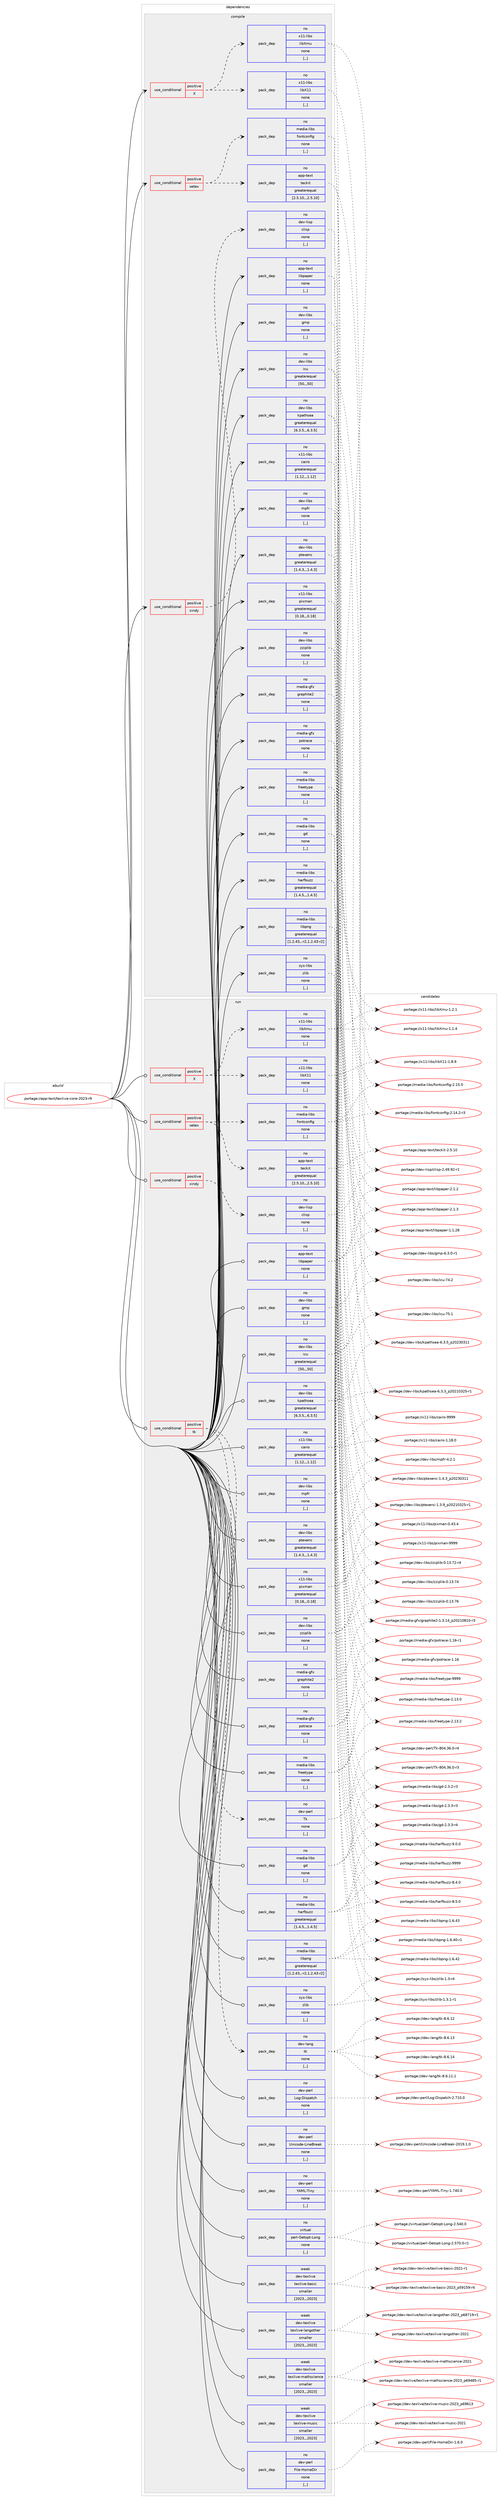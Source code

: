 digraph prolog {

# *************
# Graph options
# *************

newrank=true;
concentrate=true;
compound=true;
graph [rankdir=LR,fontname=Helvetica,fontsize=10,ranksep=1.5];#, ranksep=2.5, nodesep=0.2];
edge  [arrowhead=vee];
node  [fontname=Helvetica,fontsize=10];

# **********
# The ebuild
# **********

subgraph cluster_leftcol {
color=gray;
rank=same;
label=<<i>ebuild</i>>;
id [label="portage://app-text/texlive-core-2023-r9", color=red, width=4, href="../app-text/texlive-core-2023-r9.svg"];
}

# ****************
# The dependencies
# ****************

subgraph cluster_midcol {
color=gray;
label=<<i>dependencies</i>>;
subgraph cluster_compile {
fillcolor="#eeeeee";
style=filled;
label=<<i>compile</i>>;
subgraph cond15706 {
dependency58415 [label=<<TABLE BORDER="0" CELLBORDER="1" CELLSPACING="0" CELLPADDING="4"><TR><TD ROWSPAN="3" CELLPADDING="10">use_conditional</TD></TR><TR><TD>positive</TD></TR><TR><TD>X</TD></TR></TABLE>>, shape=none, color=red];
subgraph pack42223 {
dependency58416 [label=<<TABLE BORDER="0" CELLBORDER="1" CELLSPACING="0" CELLPADDING="4" WIDTH="220"><TR><TD ROWSPAN="6" CELLPADDING="30">pack_dep</TD></TR><TR><TD WIDTH="110">no</TD></TR><TR><TD>x11-libs</TD></TR><TR><TD>libX11</TD></TR><TR><TD>none</TD></TR><TR><TD>[,,]</TD></TR></TABLE>>, shape=none, color=blue];
}
dependency58415:e -> dependency58416:w [weight=20,style="dashed",arrowhead="vee"];
subgraph pack42224 {
dependency58417 [label=<<TABLE BORDER="0" CELLBORDER="1" CELLSPACING="0" CELLPADDING="4" WIDTH="220"><TR><TD ROWSPAN="6" CELLPADDING="30">pack_dep</TD></TR><TR><TD WIDTH="110">no</TD></TR><TR><TD>x11-libs</TD></TR><TR><TD>libXmu</TD></TR><TR><TD>none</TD></TR><TR><TD>[,,]</TD></TR></TABLE>>, shape=none, color=blue];
}
dependency58415:e -> dependency58417:w [weight=20,style="dashed",arrowhead="vee"];
}
id:e -> dependency58415:w [weight=20,style="solid",arrowhead="vee"];
subgraph cond15707 {
dependency58418 [label=<<TABLE BORDER="0" CELLBORDER="1" CELLSPACING="0" CELLPADDING="4"><TR><TD ROWSPAN="3" CELLPADDING="10">use_conditional</TD></TR><TR><TD>positive</TD></TR><TR><TD>xetex</TD></TR></TABLE>>, shape=none, color=red];
subgraph pack42225 {
dependency58419 [label=<<TABLE BORDER="0" CELLBORDER="1" CELLSPACING="0" CELLPADDING="4" WIDTH="220"><TR><TD ROWSPAN="6" CELLPADDING="30">pack_dep</TD></TR><TR><TD WIDTH="110">no</TD></TR><TR><TD>app-text</TD></TR><TR><TD>teckit</TD></TR><TR><TD>greaterequal</TD></TR><TR><TD>[2.5.10,,,2.5.10]</TD></TR></TABLE>>, shape=none, color=blue];
}
dependency58418:e -> dependency58419:w [weight=20,style="dashed",arrowhead="vee"];
subgraph pack42226 {
dependency58420 [label=<<TABLE BORDER="0" CELLBORDER="1" CELLSPACING="0" CELLPADDING="4" WIDTH="220"><TR><TD ROWSPAN="6" CELLPADDING="30">pack_dep</TD></TR><TR><TD WIDTH="110">no</TD></TR><TR><TD>media-libs</TD></TR><TR><TD>fontconfig</TD></TR><TR><TD>none</TD></TR><TR><TD>[,,]</TD></TR></TABLE>>, shape=none, color=blue];
}
dependency58418:e -> dependency58420:w [weight=20,style="dashed",arrowhead="vee"];
}
id:e -> dependency58418:w [weight=20,style="solid",arrowhead="vee"];
subgraph cond15708 {
dependency58421 [label=<<TABLE BORDER="0" CELLBORDER="1" CELLSPACING="0" CELLPADDING="4"><TR><TD ROWSPAN="3" CELLPADDING="10">use_conditional</TD></TR><TR><TD>positive</TD></TR><TR><TD>xindy</TD></TR></TABLE>>, shape=none, color=red];
subgraph pack42227 {
dependency58422 [label=<<TABLE BORDER="0" CELLBORDER="1" CELLSPACING="0" CELLPADDING="4" WIDTH="220"><TR><TD ROWSPAN="6" CELLPADDING="30">pack_dep</TD></TR><TR><TD WIDTH="110">no</TD></TR><TR><TD>dev-lisp</TD></TR><TR><TD>clisp</TD></TR><TR><TD>none</TD></TR><TR><TD>[,,]</TD></TR></TABLE>>, shape=none, color=blue];
}
dependency58421:e -> dependency58422:w [weight=20,style="dashed",arrowhead="vee"];
}
id:e -> dependency58421:w [weight=20,style="solid",arrowhead="vee"];
subgraph pack42228 {
dependency58423 [label=<<TABLE BORDER="0" CELLBORDER="1" CELLSPACING="0" CELLPADDING="4" WIDTH="220"><TR><TD ROWSPAN="6" CELLPADDING="30">pack_dep</TD></TR><TR><TD WIDTH="110">no</TD></TR><TR><TD>app-text</TD></TR><TR><TD>libpaper</TD></TR><TR><TD>none</TD></TR><TR><TD>[,,]</TD></TR></TABLE>>, shape=none, color=blue];
}
id:e -> dependency58423:w [weight=20,style="solid",arrowhead="vee"];
subgraph pack42229 {
dependency58424 [label=<<TABLE BORDER="0" CELLBORDER="1" CELLSPACING="0" CELLPADDING="4" WIDTH="220"><TR><TD ROWSPAN="6" CELLPADDING="30">pack_dep</TD></TR><TR><TD WIDTH="110">no</TD></TR><TR><TD>dev-libs</TD></TR><TR><TD>gmp</TD></TR><TR><TD>none</TD></TR><TR><TD>[,,]</TD></TR></TABLE>>, shape=none, color=blue];
}
id:e -> dependency58424:w [weight=20,style="solid",arrowhead="vee"];
subgraph pack42230 {
dependency58425 [label=<<TABLE BORDER="0" CELLBORDER="1" CELLSPACING="0" CELLPADDING="4" WIDTH="220"><TR><TD ROWSPAN="6" CELLPADDING="30">pack_dep</TD></TR><TR><TD WIDTH="110">no</TD></TR><TR><TD>dev-libs</TD></TR><TR><TD>icu</TD></TR><TR><TD>greaterequal</TD></TR><TR><TD>[50,,,50]</TD></TR></TABLE>>, shape=none, color=blue];
}
id:e -> dependency58425:w [weight=20,style="solid",arrowhead="vee"];
subgraph pack42231 {
dependency58426 [label=<<TABLE BORDER="0" CELLBORDER="1" CELLSPACING="0" CELLPADDING="4" WIDTH="220"><TR><TD ROWSPAN="6" CELLPADDING="30">pack_dep</TD></TR><TR><TD WIDTH="110">no</TD></TR><TR><TD>dev-libs</TD></TR><TR><TD>kpathsea</TD></TR><TR><TD>greaterequal</TD></TR><TR><TD>[6.3.5,,,6.3.5]</TD></TR></TABLE>>, shape=none, color=blue];
}
id:e -> dependency58426:w [weight=20,style="solid",arrowhead="vee"];
subgraph pack42232 {
dependency58427 [label=<<TABLE BORDER="0" CELLBORDER="1" CELLSPACING="0" CELLPADDING="4" WIDTH="220"><TR><TD ROWSPAN="6" CELLPADDING="30">pack_dep</TD></TR><TR><TD WIDTH="110">no</TD></TR><TR><TD>dev-libs</TD></TR><TR><TD>mpfr</TD></TR><TR><TD>none</TD></TR><TR><TD>[,,]</TD></TR></TABLE>>, shape=none, color=blue];
}
id:e -> dependency58427:w [weight=20,style="solid",arrowhead="vee"];
subgraph pack42233 {
dependency58428 [label=<<TABLE BORDER="0" CELLBORDER="1" CELLSPACING="0" CELLPADDING="4" WIDTH="220"><TR><TD ROWSPAN="6" CELLPADDING="30">pack_dep</TD></TR><TR><TD WIDTH="110">no</TD></TR><TR><TD>dev-libs</TD></TR><TR><TD>ptexenc</TD></TR><TR><TD>greaterequal</TD></TR><TR><TD>[1.4.3,,,1.4.3]</TD></TR></TABLE>>, shape=none, color=blue];
}
id:e -> dependency58428:w [weight=20,style="solid",arrowhead="vee"];
subgraph pack42234 {
dependency58429 [label=<<TABLE BORDER="0" CELLBORDER="1" CELLSPACING="0" CELLPADDING="4" WIDTH="220"><TR><TD ROWSPAN="6" CELLPADDING="30">pack_dep</TD></TR><TR><TD WIDTH="110">no</TD></TR><TR><TD>dev-libs</TD></TR><TR><TD>zziplib</TD></TR><TR><TD>none</TD></TR><TR><TD>[,,]</TD></TR></TABLE>>, shape=none, color=blue];
}
id:e -> dependency58429:w [weight=20,style="solid",arrowhead="vee"];
subgraph pack42235 {
dependency58430 [label=<<TABLE BORDER="0" CELLBORDER="1" CELLSPACING="0" CELLPADDING="4" WIDTH="220"><TR><TD ROWSPAN="6" CELLPADDING="30">pack_dep</TD></TR><TR><TD WIDTH="110">no</TD></TR><TR><TD>media-gfx</TD></TR><TR><TD>graphite2</TD></TR><TR><TD>none</TD></TR><TR><TD>[,,]</TD></TR></TABLE>>, shape=none, color=blue];
}
id:e -> dependency58430:w [weight=20,style="solid",arrowhead="vee"];
subgraph pack42236 {
dependency58431 [label=<<TABLE BORDER="0" CELLBORDER="1" CELLSPACING="0" CELLPADDING="4" WIDTH="220"><TR><TD ROWSPAN="6" CELLPADDING="30">pack_dep</TD></TR><TR><TD WIDTH="110">no</TD></TR><TR><TD>media-gfx</TD></TR><TR><TD>potrace</TD></TR><TR><TD>none</TD></TR><TR><TD>[,,]</TD></TR></TABLE>>, shape=none, color=blue];
}
id:e -> dependency58431:w [weight=20,style="solid",arrowhead="vee"];
subgraph pack42237 {
dependency58432 [label=<<TABLE BORDER="0" CELLBORDER="1" CELLSPACING="0" CELLPADDING="4" WIDTH="220"><TR><TD ROWSPAN="6" CELLPADDING="30">pack_dep</TD></TR><TR><TD WIDTH="110">no</TD></TR><TR><TD>media-libs</TD></TR><TR><TD>freetype</TD></TR><TR><TD>none</TD></TR><TR><TD>[,,]</TD></TR></TABLE>>, shape=none, color=blue];
}
id:e -> dependency58432:w [weight=20,style="solid",arrowhead="vee"];
subgraph pack42238 {
dependency58433 [label=<<TABLE BORDER="0" CELLBORDER="1" CELLSPACING="0" CELLPADDING="4" WIDTH="220"><TR><TD ROWSPAN="6" CELLPADDING="30">pack_dep</TD></TR><TR><TD WIDTH="110">no</TD></TR><TR><TD>media-libs</TD></TR><TR><TD>gd</TD></TR><TR><TD>none</TD></TR><TR><TD>[,,]</TD></TR></TABLE>>, shape=none, color=blue];
}
id:e -> dependency58433:w [weight=20,style="solid",arrowhead="vee"];
subgraph pack42239 {
dependency58434 [label=<<TABLE BORDER="0" CELLBORDER="1" CELLSPACING="0" CELLPADDING="4" WIDTH="220"><TR><TD ROWSPAN="6" CELLPADDING="30">pack_dep</TD></TR><TR><TD WIDTH="110">no</TD></TR><TR><TD>media-libs</TD></TR><TR><TD>harfbuzz</TD></TR><TR><TD>greaterequal</TD></TR><TR><TD>[1.4.5,,,1.4.5]</TD></TR></TABLE>>, shape=none, color=blue];
}
id:e -> dependency58434:w [weight=20,style="solid",arrowhead="vee"];
subgraph pack42240 {
dependency58435 [label=<<TABLE BORDER="0" CELLBORDER="1" CELLSPACING="0" CELLPADDING="4" WIDTH="220"><TR><TD ROWSPAN="6" CELLPADDING="30">pack_dep</TD></TR><TR><TD WIDTH="110">no</TD></TR><TR><TD>media-libs</TD></TR><TR><TD>libpng</TD></TR><TR><TD>greaterequal</TD></TR><TR><TD>[1.2.43,,-r2,1.2.43-r2]</TD></TR></TABLE>>, shape=none, color=blue];
}
id:e -> dependency58435:w [weight=20,style="solid",arrowhead="vee"];
subgraph pack42241 {
dependency58436 [label=<<TABLE BORDER="0" CELLBORDER="1" CELLSPACING="0" CELLPADDING="4" WIDTH="220"><TR><TD ROWSPAN="6" CELLPADDING="30">pack_dep</TD></TR><TR><TD WIDTH="110">no</TD></TR><TR><TD>sys-libs</TD></TR><TR><TD>zlib</TD></TR><TR><TD>none</TD></TR><TR><TD>[,,]</TD></TR></TABLE>>, shape=none, color=blue];
}
id:e -> dependency58436:w [weight=20,style="solid",arrowhead="vee"];
subgraph pack42242 {
dependency58437 [label=<<TABLE BORDER="0" CELLBORDER="1" CELLSPACING="0" CELLPADDING="4" WIDTH="220"><TR><TD ROWSPAN="6" CELLPADDING="30">pack_dep</TD></TR><TR><TD WIDTH="110">no</TD></TR><TR><TD>x11-libs</TD></TR><TR><TD>cairo</TD></TR><TR><TD>greaterequal</TD></TR><TR><TD>[1.12,,,1.12]</TD></TR></TABLE>>, shape=none, color=blue];
}
id:e -> dependency58437:w [weight=20,style="solid",arrowhead="vee"];
subgraph pack42243 {
dependency58438 [label=<<TABLE BORDER="0" CELLBORDER="1" CELLSPACING="0" CELLPADDING="4" WIDTH="220"><TR><TD ROWSPAN="6" CELLPADDING="30">pack_dep</TD></TR><TR><TD WIDTH="110">no</TD></TR><TR><TD>x11-libs</TD></TR><TR><TD>pixman</TD></TR><TR><TD>greaterequal</TD></TR><TR><TD>[0.18,,,0.18]</TD></TR></TABLE>>, shape=none, color=blue];
}
id:e -> dependency58438:w [weight=20,style="solid",arrowhead="vee"];
}
subgraph cluster_compileandrun {
fillcolor="#eeeeee";
style=filled;
label=<<i>compile and run</i>>;
}
subgraph cluster_run {
fillcolor="#eeeeee";
style=filled;
label=<<i>run</i>>;
subgraph cond15709 {
dependency58439 [label=<<TABLE BORDER="0" CELLBORDER="1" CELLSPACING="0" CELLPADDING="4"><TR><TD ROWSPAN="3" CELLPADDING="10">use_conditional</TD></TR><TR><TD>positive</TD></TR><TR><TD>X</TD></TR></TABLE>>, shape=none, color=red];
subgraph pack42244 {
dependency58440 [label=<<TABLE BORDER="0" CELLBORDER="1" CELLSPACING="0" CELLPADDING="4" WIDTH="220"><TR><TD ROWSPAN="6" CELLPADDING="30">pack_dep</TD></TR><TR><TD WIDTH="110">no</TD></TR><TR><TD>x11-libs</TD></TR><TR><TD>libX11</TD></TR><TR><TD>none</TD></TR><TR><TD>[,,]</TD></TR></TABLE>>, shape=none, color=blue];
}
dependency58439:e -> dependency58440:w [weight=20,style="dashed",arrowhead="vee"];
subgraph pack42245 {
dependency58441 [label=<<TABLE BORDER="0" CELLBORDER="1" CELLSPACING="0" CELLPADDING="4" WIDTH="220"><TR><TD ROWSPAN="6" CELLPADDING="30">pack_dep</TD></TR><TR><TD WIDTH="110">no</TD></TR><TR><TD>x11-libs</TD></TR><TR><TD>libXmu</TD></TR><TR><TD>none</TD></TR><TR><TD>[,,]</TD></TR></TABLE>>, shape=none, color=blue];
}
dependency58439:e -> dependency58441:w [weight=20,style="dashed",arrowhead="vee"];
}
id:e -> dependency58439:w [weight=20,style="solid",arrowhead="odot"];
subgraph cond15710 {
dependency58442 [label=<<TABLE BORDER="0" CELLBORDER="1" CELLSPACING="0" CELLPADDING="4"><TR><TD ROWSPAN="3" CELLPADDING="10">use_conditional</TD></TR><TR><TD>positive</TD></TR><TR><TD>tk</TD></TR></TABLE>>, shape=none, color=red];
subgraph pack42246 {
dependency58443 [label=<<TABLE BORDER="0" CELLBORDER="1" CELLSPACING="0" CELLPADDING="4" WIDTH="220"><TR><TD ROWSPAN="6" CELLPADDING="30">pack_dep</TD></TR><TR><TD WIDTH="110">no</TD></TR><TR><TD>dev-lang</TD></TR><TR><TD>tk</TD></TR><TR><TD>none</TD></TR><TR><TD>[,,]</TD></TR></TABLE>>, shape=none, color=blue];
}
dependency58442:e -> dependency58443:w [weight=20,style="dashed",arrowhead="vee"];
subgraph pack42247 {
dependency58444 [label=<<TABLE BORDER="0" CELLBORDER="1" CELLSPACING="0" CELLPADDING="4" WIDTH="220"><TR><TD ROWSPAN="6" CELLPADDING="30">pack_dep</TD></TR><TR><TD WIDTH="110">no</TD></TR><TR><TD>dev-perl</TD></TR><TR><TD>Tk</TD></TR><TR><TD>none</TD></TR><TR><TD>[,,]</TD></TR></TABLE>>, shape=none, color=blue];
}
dependency58442:e -> dependency58444:w [weight=20,style="dashed",arrowhead="vee"];
}
id:e -> dependency58442:w [weight=20,style="solid",arrowhead="odot"];
subgraph cond15711 {
dependency58445 [label=<<TABLE BORDER="0" CELLBORDER="1" CELLSPACING="0" CELLPADDING="4"><TR><TD ROWSPAN="3" CELLPADDING="10">use_conditional</TD></TR><TR><TD>positive</TD></TR><TR><TD>xetex</TD></TR></TABLE>>, shape=none, color=red];
subgraph pack42248 {
dependency58446 [label=<<TABLE BORDER="0" CELLBORDER="1" CELLSPACING="0" CELLPADDING="4" WIDTH="220"><TR><TD ROWSPAN="6" CELLPADDING="30">pack_dep</TD></TR><TR><TD WIDTH="110">no</TD></TR><TR><TD>app-text</TD></TR><TR><TD>teckit</TD></TR><TR><TD>greaterequal</TD></TR><TR><TD>[2.5.10,,,2.5.10]</TD></TR></TABLE>>, shape=none, color=blue];
}
dependency58445:e -> dependency58446:w [weight=20,style="dashed",arrowhead="vee"];
subgraph pack42249 {
dependency58447 [label=<<TABLE BORDER="0" CELLBORDER="1" CELLSPACING="0" CELLPADDING="4" WIDTH="220"><TR><TD ROWSPAN="6" CELLPADDING="30">pack_dep</TD></TR><TR><TD WIDTH="110">no</TD></TR><TR><TD>media-libs</TD></TR><TR><TD>fontconfig</TD></TR><TR><TD>none</TD></TR><TR><TD>[,,]</TD></TR></TABLE>>, shape=none, color=blue];
}
dependency58445:e -> dependency58447:w [weight=20,style="dashed",arrowhead="vee"];
}
id:e -> dependency58445:w [weight=20,style="solid",arrowhead="odot"];
subgraph cond15712 {
dependency58448 [label=<<TABLE BORDER="0" CELLBORDER="1" CELLSPACING="0" CELLPADDING="4"><TR><TD ROWSPAN="3" CELLPADDING="10">use_conditional</TD></TR><TR><TD>positive</TD></TR><TR><TD>xindy</TD></TR></TABLE>>, shape=none, color=red];
subgraph pack42250 {
dependency58449 [label=<<TABLE BORDER="0" CELLBORDER="1" CELLSPACING="0" CELLPADDING="4" WIDTH="220"><TR><TD ROWSPAN="6" CELLPADDING="30">pack_dep</TD></TR><TR><TD WIDTH="110">no</TD></TR><TR><TD>dev-lisp</TD></TR><TR><TD>clisp</TD></TR><TR><TD>none</TD></TR><TR><TD>[,,]</TD></TR></TABLE>>, shape=none, color=blue];
}
dependency58448:e -> dependency58449:w [weight=20,style="dashed",arrowhead="vee"];
}
id:e -> dependency58448:w [weight=20,style="solid",arrowhead="odot"];
subgraph pack42251 {
dependency58450 [label=<<TABLE BORDER="0" CELLBORDER="1" CELLSPACING="0" CELLPADDING="4" WIDTH="220"><TR><TD ROWSPAN="6" CELLPADDING="30">pack_dep</TD></TR><TR><TD WIDTH="110">no</TD></TR><TR><TD>app-text</TD></TR><TR><TD>libpaper</TD></TR><TR><TD>none</TD></TR><TR><TD>[,,]</TD></TR></TABLE>>, shape=none, color=blue];
}
id:e -> dependency58450:w [weight=20,style="solid",arrowhead="odot"];
subgraph pack42252 {
dependency58451 [label=<<TABLE BORDER="0" CELLBORDER="1" CELLSPACING="0" CELLPADDING="4" WIDTH="220"><TR><TD ROWSPAN="6" CELLPADDING="30">pack_dep</TD></TR><TR><TD WIDTH="110">no</TD></TR><TR><TD>dev-libs</TD></TR><TR><TD>gmp</TD></TR><TR><TD>none</TD></TR><TR><TD>[,,]</TD></TR></TABLE>>, shape=none, color=blue];
}
id:e -> dependency58451:w [weight=20,style="solid",arrowhead="odot"];
subgraph pack42253 {
dependency58452 [label=<<TABLE BORDER="0" CELLBORDER="1" CELLSPACING="0" CELLPADDING="4" WIDTH="220"><TR><TD ROWSPAN="6" CELLPADDING="30">pack_dep</TD></TR><TR><TD WIDTH="110">no</TD></TR><TR><TD>dev-libs</TD></TR><TR><TD>icu</TD></TR><TR><TD>greaterequal</TD></TR><TR><TD>[50,,,50]</TD></TR></TABLE>>, shape=none, color=blue];
}
id:e -> dependency58452:w [weight=20,style="solid",arrowhead="odot"];
subgraph pack42254 {
dependency58453 [label=<<TABLE BORDER="0" CELLBORDER="1" CELLSPACING="0" CELLPADDING="4" WIDTH="220"><TR><TD ROWSPAN="6" CELLPADDING="30">pack_dep</TD></TR><TR><TD WIDTH="110">no</TD></TR><TR><TD>dev-libs</TD></TR><TR><TD>kpathsea</TD></TR><TR><TD>greaterequal</TD></TR><TR><TD>[6.3.5,,,6.3.5]</TD></TR></TABLE>>, shape=none, color=blue];
}
id:e -> dependency58453:w [weight=20,style="solid",arrowhead="odot"];
subgraph pack42255 {
dependency58454 [label=<<TABLE BORDER="0" CELLBORDER="1" CELLSPACING="0" CELLPADDING="4" WIDTH="220"><TR><TD ROWSPAN="6" CELLPADDING="30">pack_dep</TD></TR><TR><TD WIDTH="110">no</TD></TR><TR><TD>dev-libs</TD></TR><TR><TD>mpfr</TD></TR><TR><TD>none</TD></TR><TR><TD>[,,]</TD></TR></TABLE>>, shape=none, color=blue];
}
id:e -> dependency58454:w [weight=20,style="solid",arrowhead="odot"];
subgraph pack42256 {
dependency58455 [label=<<TABLE BORDER="0" CELLBORDER="1" CELLSPACING="0" CELLPADDING="4" WIDTH="220"><TR><TD ROWSPAN="6" CELLPADDING="30">pack_dep</TD></TR><TR><TD WIDTH="110">no</TD></TR><TR><TD>dev-libs</TD></TR><TR><TD>ptexenc</TD></TR><TR><TD>greaterequal</TD></TR><TR><TD>[1.4.3,,,1.4.3]</TD></TR></TABLE>>, shape=none, color=blue];
}
id:e -> dependency58455:w [weight=20,style="solid",arrowhead="odot"];
subgraph pack42257 {
dependency58456 [label=<<TABLE BORDER="0" CELLBORDER="1" CELLSPACING="0" CELLPADDING="4" WIDTH="220"><TR><TD ROWSPAN="6" CELLPADDING="30">pack_dep</TD></TR><TR><TD WIDTH="110">no</TD></TR><TR><TD>dev-libs</TD></TR><TR><TD>zziplib</TD></TR><TR><TD>none</TD></TR><TR><TD>[,,]</TD></TR></TABLE>>, shape=none, color=blue];
}
id:e -> dependency58456:w [weight=20,style="solid",arrowhead="odot"];
subgraph pack42258 {
dependency58457 [label=<<TABLE BORDER="0" CELLBORDER="1" CELLSPACING="0" CELLPADDING="4" WIDTH="220"><TR><TD ROWSPAN="6" CELLPADDING="30">pack_dep</TD></TR><TR><TD WIDTH="110">no</TD></TR><TR><TD>dev-perl</TD></TR><TR><TD>File-HomeDir</TD></TR><TR><TD>none</TD></TR><TR><TD>[,,]</TD></TR></TABLE>>, shape=none, color=blue];
}
id:e -> dependency58457:w [weight=20,style="solid",arrowhead="odot"];
subgraph pack42259 {
dependency58458 [label=<<TABLE BORDER="0" CELLBORDER="1" CELLSPACING="0" CELLPADDING="4" WIDTH="220"><TR><TD ROWSPAN="6" CELLPADDING="30">pack_dep</TD></TR><TR><TD WIDTH="110">no</TD></TR><TR><TD>dev-perl</TD></TR><TR><TD>Log-Dispatch</TD></TR><TR><TD>none</TD></TR><TR><TD>[,,]</TD></TR></TABLE>>, shape=none, color=blue];
}
id:e -> dependency58458:w [weight=20,style="solid",arrowhead="odot"];
subgraph pack42260 {
dependency58459 [label=<<TABLE BORDER="0" CELLBORDER="1" CELLSPACING="0" CELLPADDING="4" WIDTH="220"><TR><TD ROWSPAN="6" CELLPADDING="30">pack_dep</TD></TR><TR><TD WIDTH="110">no</TD></TR><TR><TD>dev-perl</TD></TR><TR><TD>Unicode-LineBreak</TD></TR><TR><TD>none</TD></TR><TR><TD>[,,]</TD></TR></TABLE>>, shape=none, color=blue];
}
id:e -> dependency58459:w [weight=20,style="solid",arrowhead="odot"];
subgraph pack42261 {
dependency58460 [label=<<TABLE BORDER="0" CELLBORDER="1" CELLSPACING="0" CELLPADDING="4" WIDTH="220"><TR><TD ROWSPAN="6" CELLPADDING="30">pack_dep</TD></TR><TR><TD WIDTH="110">no</TD></TR><TR><TD>dev-perl</TD></TR><TR><TD>YAML-Tiny</TD></TR><TR><TD>none</TD></TR><TR><TD>[,,]</TD></TR></TABLE>>, shape=none, color=blue];
}
id:e -> dependency58460:w [weight=20,style="solid",arrowhead="odot"];
subgraph pack42262 {
dependency58461 [label=<<TABLE BORDER="0" CELLBORDER="1" CELLSPACING="0" CELLPADDING="4" WIDTH="220"><TR><TD ROWSPAN="6" CELLPADDING="30">pack_dep</TD></TR><TR><TD WIDTH="110">no</TD></TR><TR><TD>media-gfx</TD></TR><TR><TD>graphite2</TD></TR><TR><TD>none</TD></TR><TR><TD>[,,]</TD></TR></TABLE>>, shape=none, color=blue];
}
id:e -> dependency58461:w [weight=20,style="solid",arrowhead="odot"];
subgraph pack42263 {
dependency58462 [label=<<TABLE BORDER="0" CELLBORDER="1" CELLSPACING="0" CELLPADDING="4" WIDTH="220"><TR><TD ROWSPAN="6" CELLPADDING="30">pack_dep</TD></TR><TR><TD WIDTH="110">no</TD></TR><TR><TD>media-gfx</TD></TR><TR><TD>potrace</TD></TR><TR><TD>none</TD></TR><TR><TD>[,,]</TD></TR></TABLE>>, shape=none, color=blue];
}
id:e -> dependency58462:w [weight=20,style="solid",arrowhead="odot"];
subgraph pack42264 {
dependency58463 [label=<<TABLE BORDER="0" CELLBORDER="1" CELLSPACING="0" CELLPADDING="4" WIDTH="220"><TR><TD ROWSPAN="6" CELLPADDING="30">pack_dep</TD></TR><TR><TD WIDTH="110">no</TD></TR><TR><TD>media-libs</TD></TR><TR><TD>freetype</TD></TR><TR><TD>none</TD></TR><TR><TD>[,,]</TD></TR></TABLE>>, shape=none, color=blue];
}
id:e -> dependency58463:w [weight=20,style="solid",arrowhead="odot"];
subgraph pack42265 {
dependency58464 [label=<<TABLE BORDER="0" CELLBORDER="1" CELLSPACING="0" CELLPADDING="4" WIDTH="220"><TR><TD ROWSPAN="6" CELLPADDING="30">pack_dep</TD></TR><TR><TD WIDTH="110">no</TD></TR><TR><TD>media-libs</TD></TR><TR><TD>gd</TD></TR><TR><TD>none</TD></TR><TR><TD>[,,]</TD></TR></TABLE>>, shape=none, color=blue];
}
id:e -> dependency58464:w [weight=20,style="solid",arrowhead="odot"];
subgraph pack42266 {
dependency58465 [label=<<TABLE BORDER="0" CELLBORDER="1" CELLSPACING="0" CELLPADDING="4" WIDTH="220"><TR><TD ROWSPAN="6" CELLPADDING="30">pack_dep</TD></TR><TR><TD WIDTH="110">no</TD></TR><TR><TD>media-libs</TD></TR><TR><TD>harfbuzz</TD></TR><TR><TD>greaterequal</TD></TR><TR><TD>[1.4.5,,,1.4.5]</TD></TR></TABLE>>, shape=none, color=blue];
}
id:e -> dependency58465:w [weight=20,style="solid",arrowhead="odot"];
subgraph pack42267 {
dependency58466 [label=<<TABLE BORDER="0" CELLBORDER="1" CELLSPACING="0" CELLPADDING="4" WIDTH="220"><TR><TD ROWSPAN="6" CELLPADDING="30">pack_dep</TD></TR><TR><TD WIDTH="110">no</TD></TR><TR><TD>media-libs</TD></TR><TR><TD>libpng</TD></TR><TR><TD>greaterequal</TD></TR><TR><TD>[1.2.43,,-r2,1.2.43-r2]</TD></TR></TABLE>>, shape=none, color=blue];
}
id:e -> dependency58466:w [weight=20,style="solid",arrowhead="odot"];
subgraph pack42268 {
dependency58467 [label=<<TABLE BORDER="0" CELLBORDER="1" CELLSPACING="0" CELLPADDING="4" WIDTH="220"><TR><TD ROWSPAN="6" CELLPADDING="30">pack_dep</TD></TR><TR><TD WIDTH="110">no</TD></TR><TR><TD>sys-libs</TD></TR><TR><TD>zlib</TD></TR><TR><TD>none</TD></TR><TR><TD>[,,]</TD></TR></TABLE>>, shape=none, color=blue];
}
id:e -> dependency58467:w [weight=20,style="solid",arrowhead="odot"];
subgraph pack42269 {
dependency58468 [label=<<TABLE BORDER="0" CELLBORDER="1" CELLSPACING="0" CELLPADDING="4" WIDTH="220"><TR><TD ROWSPAN="6" CELLPADDING="30">pack_dep</TD></TR><TR><TD WIDTH="110">no</TD></TR><TR><TD>virtual</TD></TR><TR><TD>perl-Getopt-Long</TD></TR><TR><TD>none</TD></TR><TR><TD>[,,]</TD></TR></TABLE>>, shape=none, color=blue];
}
id:e -> dependency58468:w [weight=20,style="solid",arrowhead="odot"];
subgraph pack42270 {
dependency58469 [label=<<TABLE BORDER="0" CELLBORDER="1" CELLSPACING="0" CELLPADDING="4" WIDTH="220"><TR><TD ROWSPAN="6" CELLPADDING="30">pack_dep</TD></TR><TR><TD WIDTH="110">no</TD></TR><TR><TD>x11-libs</TD></TR><TR><TD>cairo</TD></TR><TR><TD>greaterequal</TD></TR><TR><TD>[1.12,,,1.12]</TD></TR></TABLE>>, shape=none, color=blue];
}
id:e -> dependency58469:w [weight=20,style="solid",arrowhead="odot"];
subgraph pack42271 {
dependency58470 [label=<<TABLE BORDER="0" CELLBORDER="1" CELLSPACING="0" CELLPADDING="4" WIDTH="220"><TR><TD ROWSPAN="6" CELLPADDING="30">pack_dep</TD></TR><TR><TD WIDTH="110">no</TD></TR><TR><TD>x11-libs</TD></TR><TR><TD>pixman</TD></TR><TR><TD>greaterequal</TD></TR><TR><TD>[0.18,,,0.18]</TD></TR></TABLE>>, shape=none, color=blue];
}
id:e -> dependency58470:w [weight=20,style="solid",arrowhead="odot"];
subgraph pack42272 {
dependency58471 [label=<<TABLE BORDER="0" CELLBORDER="1" CELLSPACING="0" CELLPADDING="4" WIDTH="220"><TR><TD ROWSPAN="6" CELLPADDING="30">pack_dep</TD></TR><TR><TD WIDTH="110">weak</TD></TR><TR><TD>dev-texlive</TD></TR><TR><TD>texlive-basic</TD></TR><TR><TD>smaller</TD></TR><TR><TD>[2023,,,2023]</TD></TR></TABLE>>, shape=none, color=blue];
}
id:e -> dependency58471:w [weight=20,style="solid",arrowhead="odot"];
subgraph pack42273 {
dependency58472 [label=<<TABLE BORDER="0" CELLBORDER="1" CELLSPACING="0" CELLPADDING="4" WIDTH="220"><TR><TD ROWSPAN="6" CELLPADDING="30">pack_dep</TD></TR><TR><TD WIDTH="110">weak</TD></TR><TR><TD>dev-texlive</TD></TR><TR><TD>texlive-langother</TD></TR><TR><TD>smaller</TD></TR><TR><TD>[2023,,,2023]</TD></TR></TABLE>>, shape=none, color=blue];
}
id:e -> dependency58472:w [weight=20,style="solid",arrowhead="odot"];
subgraph pack42274 {
dependency58473 [label=<<TABLE BORDER="0" CELLBORDER="1" CELLSPACING="0" CELLPADDING="4" WIDTH="220"><TR><TD ROWSPAN="6" CELLPADDING="30">pack_dep</TD></TR><TR><TD WIDTH="110">weak</TD></TR><TR><TD>dev-texlive</TD></TR><TR><TD>texlive-mathscience</TD></TR><TR><TD>smaller</TD></TR><TR><TD>[2023,,,2023]</TD></TR></TABLE>>, shape=none, color=blue];
}
id:e -> dependency58473:w [weight=20,style="solid",arrowhead="odot"];
subgraph pack42275 {
dependency58474 [label=<<TABLE BORDER="0" CELLBORDER="1" CELLSPACING="0" CELLPADDING="4" WIDTH="220"><TR><TD ROWSPAN="6" CELLPADDING="30">pack_dep</TD></TR><TR><TD WIDTH="110">weak</TD></TR><TR><TD>dev-texlive</TD></TR><TR><TD>texlive-music</TD></TR><TR><TD>smaller</TD></TR><TR><TD>[2023,,,2023]</TD></TR></TABLE>>, shape=none, color=blue];
}
id:e -> dependency58474:w [weight=20,style="solid",arrowhead="odot"];
}
}

# **************
# The candidates
# **************

subgraph cluster_choices {
rank=same;
color=gray;
label=<<i>candidates</i>>;

subgraph choice42223 {
color=black;
nodesep=1;
choice120494945108105981154710810598884949454946564657 [label="portage://x11-libs/libX11-1.8.9", color=red, width=4,href="../x11-libs/libX11-1.8.9.svg"];
dependency58416:e -> choice120494945108105981154710810598884949454946564657:w [style=dotted,weight="100"];
}
subgraph choice42224 {
color=black;
nodesep=1;
choice12049494510810598115471081059888109117454946494652 [label="portage://x11-libs/libXmu-1.1.4", color=red, width=4,href="../x11-libs/libXmu-1.1.4.svg"];
choice12049494510810598115471081059888109117454946504649 [label="portage://x11-libs/libXmu-1.2.1", color=red, width=4,href="../x11-libs/libXmu-1.2.1.svg"];
dependency58417:e -> choice12049494510810598115471081059888109117454946494652:w [style=dotted,weight="100"];
dependency58417:e -> choice12049494510810598115471081059888109117454946504649:w [style=dotted,weight="100"];
}
subgraph choice42225 {
color=black;
nodesep=1;
choice9711211245116101120116471161019910710511645504653464948 [label="portage://app-text/teckit-2.5.10", color=red, width=4,href="../app-text/teckit-2.5.10.svg"];
dependency58419:e -> choice9711211245116101120116471161019910710511645504653464948:w [style=dotted,weight="100"];
}
subgraph choice42226 {
color=black;
nodesep=1;
choice1091011001059745108105981154710211111011699111110102105103455046495246504511451 [label="portage://media-libs/fontconfig-2.14.2-r3", color=red, width=4,href="../media-libs/fontconfig-2.14.2-r3.svg"];
choice109101100105974510810598115471021111101169911111010210510345504649534648 [label="portage://media-libs/fontconfig-2.15.0", color=red, width=4,href="../media-libs/fontconfig-2.15.0.svg"];
dependency58420:e -> choice1091011001059745108105981154710211111011699111110102105103455046495246504511451:w [style=dotted,weight="100"];
dependency58420:e -> choice109101100105974510810598115471021111101169911111010210510345504649534648:w [style=dotted,weight="100"];
}
subgraph choice42227 {
color=black;
nodesep=1;
choice10010111845108105115112479910810511511245504652574657504511449 [label="portage://dev-lisp/clisp-2.49.92-r1", color=red, width=4,href="../dev-lisp/clisp-2.49.92-r1.svg"];
dependency58422:e -> choice10010111845108105115112479910810511511245504652574657504511449:w [style=dotted,weight="100"];
}
subgraph choice42228 {
color=black;
nodesep=1;
choice971121124511610112011647108105981129711210111445494649465056 [label="portage://app-text/libpaper-1.1.28", color=red, width=4,href="../app-text/libpaper-1.1.28.svg"];
choice9711211245116101120116471081059811297112101114455046494650 [label="portage://app-text/libpaper-2.1.2", color=red, width=4,href="../app-text/libpaper-2.1.2.svg"];
choice9711211245116101120116471081059811297112101114455046494651 [label="portage://app-text/libpaper-2.1.3", color=red, width=4,href="../app-text/libpaper-2.1.3.svg"];
dependency58423:e -> choice971121124511610112011647108105981129711210111445494649465056:w [style=dotted,weight="100"];
dependency58423:e -> choice9711211245116101120116471081059811297112101114455046494650:w [style=dotted,weight="100"];
dependency58423:e -> choice9711211245116101120116471081059811297112101114455046494651:w [style=dotted,weight="100"];
}
subgraph choice42229 {
color=black;
nodesep=1;
choice1001011184510810598115471031091124554465146484511449 [label="portage://dev-libs/gmp-6.3.0-r1", color=red, width=4,href="../dev-libs/gmp-6.3.0-r1.svg"];
dependency58424:e -> choice1001011184510810598115471031091124554465146484511449:w [style=dotted,weight="100"];
}
subgraph choice42230 {
color=black;
nodesep=1;
choice100101118451081059811547105991174555524650 [label="portage://dev-libs/icu-74.2", color=red, width=4,href="../dev-libs/icu-74.2.svg"];
choice100101118451081059811547105991174555534649 [label="portage://dev-libs/icu-75.1", color=red, width=4,href="../dev-libs/icu-75.1.svg"];
dependency58425:e -> choice100101118451081059811547105991174555524650:w [style=dotted,weight="100"];
dependency58425:e -> choice100101118451081059811547105991174555534649:w [style=dotted,weight="100"];
}
subgraph choice42231 {
color=black;
nodesep=1;
choice10010111845108105981154710711297116104115101974554465146519511250485049485150534511449 [label="portage://dev-libs/kpathsea-6.3.3_p20210325-r1", color=red, width=4,href="../dev-libs/kpathsea-6.3.3_p20210325-r1.svg"];
choice1001011184510810598115471071129711610411510197455446514653951125048505148514949 [label="portage://dev-libs/kpathsea-6.3.5_p20230311", color=red, width=4,href="../dev-libs/kpathsea-6.3.5_p20230311.svg"];
dependency58426:e -> choice10010111845108105981154710711297116104115101974554465146519511250485049485150534511449:w [style=dotted,weight="100"];
dependency58426:e -> choice1001011184510810598115471071129711610411510197455446514653951125048505148514949:w [style=dotted,weight="100"];
}
subgraph choice42232 {
color=black;
nodesep=1;
choice100101118451081059811547109112102114455246504649 [label="portage://dev-libs/mpfr-4.2.1", color=red, width=4,href="../dev-libs/mpfr-4.2.1.svg"];
dependency58427:e -> choice100101118451081059811547109112102114455246504649:w [style=dotted,weight="100"];
}
subgraph choice42233 {
color=black;
nodesep=1;
choice100101118451081059811547112116101120101110994549465146579511250485049485150534511449 [label="portage://dev-libs/ptexenc-1.3.9_p20210325-r1", color=red, width=4,href="../dev-libs/ptexenc-1.3.9_p20210325-r1.svg"];
choice10010111845108105981154711211610112010111099454946524651951125048505148514949 [label="portage://dev-libs/ptexenc-1.4.3_p20230311", color=red, width=4,href="../dev-libs/ptexenc-1.4.3_p20230311.svg"];
dependency58428:e -> choice100101118451081059811547112116101120101110994549465146579511250485049485150534511449:w [style=dotted,weight="100"];
dependency58428:e -> choice10010111845108105981154711211610112010111099454946524651951125048505148514949:w [style=dotted,weight="100"];
}
subgraph choice42234 {
color=black;
nodesep=1;
choice1001011184510810598115471221221051121081059845484649514655504511452 [label="portage://dev-libs/zziplib-0.13.72-r4", color=red, width=4,href="../dev-libs/zziplib-0.13.72-r4.svg"];
choice100101118451081059811547122122105112108105984548464951465552 [label="portage://dev-libs/zziplib-0.13.74", color=red, width=4,href="../dev-libs/zziplib-0.13.74.svg"];
choice100101118451081059811547122122105112108105984548464951465554 [label="portage://dev-libs/zziplib-0.13.76", color=red, width=4,href="../dev-libs/zziplib-0.13.76.svg"];
dependency58429:e -> choice1001011184510810598115471221221051121081059845484649514655504511452:w [style=dotted,weight="100"];
dependency58429:e -> choice100101118451081059811547122122105112108105984548464951465552:w [style=dotted,weight="100"];
dependency58429:e -> choice100101118451081059811547122122105112108105984548464951465554:w [style=dotted,weight="100"];
}
subgraph choice42235 {
color=black;
nodesep=1;
choice1091011001059745103102120471031149711210410511610150454946514649529511250485049485649484511451 [label="portage://media-gfx/graphite2-1.3.14_p20210810-r3", color=red, width=4,href="../media-gfx/graphite2-1.3.14_p20210810-r3.svg"];
dependency58430:e -> choice1091011001059745103102120471031149711210410511610150454946514649529511250485049485649484511451:w [style=dotted,weight="100"];
}
subgraph choice42236 {
color=black;
nodesep=1;
choice10910110010597451031021204711211111611497991014549464954 [label="portage://media-gfx/potrace-1.16", color=red, width=4,href="../media-gfx/potrace-1.16.svg"];
choice109101100105974510310212047112111116114979910145494649544511449 [label="portage://media-gfx/potrace-1.16-r1", color=red, width=4,href="../media-gfx/potrace-1.16-r1.svg"];
dependency58431:e -> choice10910110010597451031021204711211111611497991014549464954:w [style=dotted,weight="100"];
dependency58431:e -> choice109101100105974510310212047112111116114979910145494649544511449:w [style=dotted,weight="100"];
}
subgraph choice42237 {
color=black;
nodesep=1;
choice1091011001059745108105981154710211410110111612111210145504649514648 [label="portage://media-libs/freetype-2.13.0", color=red, width=4,href="../media-libs/freetype-2.13.0.svg"];
choice1091011001059745108105981154710211410110111612111210145504649514650 [label="portage://media-libs/freetype-2.13.2", color=red, width=4,href="../media-libs/freetype-2.13.2.svg"];
choice109101100105974510810598115471021141011011161211121014557575757 [label="portage://media-libs/freetype-9999", color=red, width=4,href="../media-libs/freetype-9999.svg"];
dependency58432:e -> choice1091011001059745108105981154710211410110111612111210145504649514648:w [style=dotted,weight="100"];
dependency58432:e -> choice1091011001059745108105981154710211410110111612111210145504649514650:w [style=dotted,weight="100"];
dependency58432:e -> choice109101100105974510810598115471021141011011161211121014557575757:w [style=dotted,weight="100"];
}
subgraph choice42238 {
color=black;
nodesep=1;
choice109101100105974510810598115471031004550465146504511451 [label="portage://media-libs/gd-2.3.2-r3", color=red, width=4,href="../media-libs/gd-2.3.2-r3.svg"];
choice109101100105974510810598115471031004550465146514511451 [label="portage://media-libs/gd-2.3.3-r3", color=red, width=4,href="../media-libs/gd-2.3.3-r3.svg"];
choice109101100105974510810598115471031004550465146514511452 [label="portage://media-libs/gd-2.3.3-r4", color=red, width=4,href="../media-libs/gd-2.3.3-r4.svg"];
dependency58433:e -> choice109101100105974510810598115471031004550465146504511451:w [style=dotted,weight="100"];
dependency58433:e -> choice109101100105974510810598115471031004550465146514511451:w [style=dotted,weight="100"];
dependency58433:e -> choice109101100105974510810598115471031004550465146514511452:w [style=dotted,weight="100"];
}
subgraph choice42239 {
color=black;
nodesep=1;
choice109101100105974510810598115471049711410298117122122455646524648 [label="portage://media-libs/harfbuzz-8.4.0", color=red, width=4,href="../media-libs/harfbuzz-8.4.0.svg"];
choice109101100105974510810598115471049711410298117122122455646534648 [label="portage://media-libs/harfbuzz-8.5.0", color=red, width=4,href="../media-libs/harfbuzz-8.5.0.svg"];
choice109101100105974510810598115471049711410298117122122455746484648 [label="portage://media-libs/harfbuzz-9.0.0", color=red, width=4,href="../media-libs/harfbuzz-9.0.0.svg"];
choice1091011001059745108105981154710497114102981171221224557575757 [label="portage://media-libs/harfbuzz-9999", color=red, width=4,href="../media-libs/harfbuzz-9999.svg"];
dependency58434:e -> choice109101100105974510810598115471049711410298117122122455646524648:w [style=dotted,weight="100"];
dependency58434:e -> choice109101100105974510810598115471049711410298117122122455646534648:w [style=dotted,weight="100"];
dependency58434:e -> choice109101100105974510810598115471049711410298117122122455746484648:w [style=dotted,weight="100"];
dependency58434:e -> choice1091011001059745108105981154710497114102981171221224557575757:w [style=dotted,weight="100"];
}
subgraph choice42240 {
color=black;
nodesep=1;
choice1091011001059745108105981154710810598112110103454946544652484511449 [label="portage://media-libs/libpng-1.6.40-r1", color=red, width=4,href="../media-libs/libpng-1.6.40-r1.svg"];
choice109101100105974510810598115471081059811211010345494654465250 [label="portage://media-libs/libpng-1.6.42", color=red, width=4,href="../media-libs/libpng-1.6.42.svg"];
choice109101100105974510810598115471081059811211010345494654465251 [label="portage://media-libs/libpng-1.6.43", color=red, width=4,href="../media-libs/libpng-1.6.43.svg"];
dependency58435:e -> choice1091011001059745108105981154710810598112110103454946544652484511449:w [style=dotted,weight="100"];
dependency58435:e -> choice109101100105974510810598115471081059811211010345494654465250:w [style=dotted,weight="100"];
dependency58435:e -> choice109101100105974510810598115471081059811211010345494654465251:w [style=dotted,weight="100"];
}
subgraph choice42241 {
color=black;
nodesep=1;
choice11512111545108105981154712210810598454946514511452 [label="portage://sys-libs/zlib-1.3-r4", color=red, width=4,href="../sys-libs/zlib-1.3-r4.svg"];
choice115121115451081059811547122108105984549465146494511449 [label="portage://sys-libs/zlib-1.3.1-r1", color=red, width=4,href="../sys-libs/zlib-1.3.1-r1.svg"];
dependency58436:e -> choice11512111545108105981154712210810598454946514511452:w [style=dotted,weight="100"];
dependency58436:e -> choice115121115451081059811547122108105984549465146494511449:w [style=dotted,weight="100"];
}
subgraph choice42242 {
color=black;
nodesep=1;
choice1204949451081059811547999710511411145494649564648 [label="portage://x11-libs/cairo-1.18.0", color=red, width=4,href="../x11-libs/cairo-1.18.0.svg"];
choice120494945108105981154799971051141114557575757 [label="portage://x11-libs/cairo-9999", color=red, width=4,href="../x11-libs/cairo-9999.svg"];
dependency58437:e -> choice1204949451081059811547999710511411145494649564648:w [style=dotted,weight="100"];
dependency58437:e -> choice120494945108105981154799971051141114557575757:w [style=dotted,weight="100"];
}
subgraph choice42243 {
color=black;
nodesep=1;
choice12049494510810598115471121051201099711045484652514652 [label="portage://x11-libs/pixman-0.43.4", color=red, width=4,href="../x11-libs/pixman-0.43.4.svg"];
choice1204949451081059811547112105120109971104557575757 [label="portage://x11-libs/pixman-9999", color=red, width=4,href="../x11-libs/pixman-9999.svg"];
dependency58438:e -> choice12049494510810598115471121051201099711045484652514652:w [style=dotted,weight="100"];
dependency58438:e -> choice1204949451081059811547112105120109971104557575757:w [style=dotted,weight="100"];
}
subgraph choice42244 {
color=black;
nodesep=1;
choice120494945108105981154710810598884949454946564657 [label="portage://x11-libs/libX11-1.8.9", color=red, width=4,href="../x11-libs/libX11-1.8.9.svg"];
dependency58440:e -> choice120494945108105981154710810598884949454946564657:w [style=dotted,weight="100"];
}
subgraph choice42245 {
color=black;
nodesep=1;
choice12049494510810598115471081059888109117454946494652 [label="portage://x11-libs/libXmu-1.1.4", color=red, width=4,href="../x11-libs/libXmu-1.1.4.svg"];
choice12049494510810598115471081059888109117454946504649 [label="portage://x11-libs/libXmu-1.2.1", color=red, width=4,href="../x11-libs/libXmu-1.2.1.svg"];
dependency58441:e -> choice12049494510810598115471081059888109117454946494652:w [style=dotted,weight="100"];
dependency58441:e -> choice12049494510810598115471081059888109117454946504649:w [style=dotted,weight="100"];
}
subgraph choice42246 {
color=black;
nodesep=1;
choice100101118451089711010347116107455646544649494649 [label="portage://dev-lang/tk-8.6.11.1", color=red, width=4,href="../dev-lang/tk-8.6.11.1.svg"];
choice10010111845108971101034711610745564654464950 [label="portage://dev-lang/tk-8.6.12", color=red, width=4,href="../dev-lang/tk-8.6.12.svg"];
choice10010111845108971101034711610745564654464951 [label="portage://dev-lang/tk-8.6.13", color=red, width=4,href="../dev-lang/tk-8.6.13.svg"];
choice10010111845108971101034711610745564654464952 [label="portage://dev-lang/tk-8.6.14", color=red, width=4,href="../dev-lang/tk-8.6.14.svg"];
dependency58443:e -> choice100101118451089711010347116107455646544649494649:w [style=dotted,weight="100"];
dependency58443:e -> choice10010111845108971101034711610745564654464950:w [style=dotted,weight="100"];
dependency58443:e -> choice10010111845108971101034711610745564654464951:w [style=dotted,weight="100"];
dependency58443:e -> choice10010111845108971101034711610745564654464952:w [style=dotted,weight="100"];
}
subgraph choice42247 {
color=black;
nodesep=1;
choice1001011184511210111410847841074556485246515446484511451 [label="portage://dev-perl/Tk-804.36.0-r3", color=red, width=4,href="../dev-perl/Tk-804.36.0-r3.svg"];
choice1001011184511210111410847841074556485246515446484511452 [label="portage://dev-perl/Tk-804.36.0-r4", color=red, width=4,href="../dev-perl/Tk-804.36.0-r4.svg"];
dependency58444:e -> choice1001011184511210111410847841074556485246515446484511451:w [style=dotted,weight="100"];
dependency58444:e -> choice1001011184511210111410847841074556485246515446484511452:w [style=dotted,weight="100"];
}
subgraph choice42248 {
color=black;
nodesep=1;
choice9711211245116101120116471161019910710511645504653464948 [label="portage://app-text/teckit-2.5.10", color=red, width=4,href="../app-text/teckit-2.5.10.svg"];
dependency58446:e -> choice9711211245116101120116471161019910710511645504653464948:w [style=dotted,weight="100"];
}
subgraph choice42249 {
color=black;
nodesep=1;
choice1091011001059745108105981154710211111011699111110102105103455046495246504511451 [label="portage://media-libs/fontconfig-2.14.2-r3", color=red, width=4,href="../media-libs/fontconfig-2.14.2-r3.svg"];
choice109101100105974510810598115471021111101169911111010210510345504649534648 [label="portage://media-libs/fontconfig-2.15.0", color=red, width=4,href="../media-libs/fontconfig-2.15.0.svg"];
dependency58447:e -> choice1091011001059745108105981154710211111011699111110102105103455046495246504511451:w [style=dotted,weight="100"];
dependency58447:e -> choice109101100105974510810598115471021111101169911111010210510345504649534648:w [style=dotted,weight="100"];
}
subgraph choice42250 {
color=black;
nodesep=1;
choice10010111845108105115112479910810511511245504652574657504511449 [label="portage://dev-lisp/clisp-2.49.92-r1", color=red, width=4,href="../dev-lisp/clisp-2.49.92-r1.svg"];
dependency58449:e -> choice10010111845108105115112479910810511511245504652574657504511449:w [style=dotted,weight="100"];
}
subgraph choice42251 {
color=black;
nodesep=1;
choice971121124511610112011647108105981129711210111445494649465056 [label="portage://app-text/libpaper-1.1.28", color=red, width=4,href="../app-text/libpaper-1.1.28.svg"];
choice9711211245116101120116471081059811297112101114455046494650 [label="portage://app-text/libpaper-2.1.2", color=red, width=4,href="../app-text/libpaper-2.1.2.svg"];
choice9711211245116101120116471081059811297112101114455046494651 [label="portage://app-text/libpaper-2.1.3", color=red, width=4,href="../app-text/libpaper-2.1.3.svg"];
dependency58450:e -> choice971121124511610112011647108105981129711210111445494649465056:w [style=dotted,weight="100"];
dependency58450:e -> choice9711211245116101120116471081059811297112101114455046494650:w [style=dotted,weight="100"];
dependency58450:e -> choice9711211245116101120116471081059811297112101114455046494651:w [style=dotted,weight="100"];
}
subgraph choice42252 {
color=black;
nodesep=1;
choice1001011184510810598115471031091124554465146484511449 [label="portage://dev-libs/gmp-6.3.0-r1", color=red, width=4,href="../dev-libs/gmp-6.3.0-r1.svg"];
dependency58451:e -> choice1001011184510810598115471031091124554465146484511449:w [style=dotted,weight="100"];
}
subgraph choice42253 {
color=black;
nodesep=1;
choice100101118451081059811547105991174555524650 [label="portage://dev-libs/icu-74.2", color=red, width=4,href="../dev-libs/icu-74.2.svg"];
choice100101118451081059811547105991174555534649 [label="portage://dev-libs/icu-75.1", color=red, width=4,href="../dev-libs/icu-75.1.svg"];
dependency58452:e -> choice100101118451081059811547105991174555524650:w [style=dotted,weight="100"];
dependency58452:e -> choice100101118451081059811547105991174555534649:w [style=dotted,weight="100"];
}
subgraph choice42254 {
color=black;
nodesep=1;
choice10010111845108105981154710711297116104115101974554465146519511250485049485150534511449 [label="portage://dev-libs/kpathsea-6.3.3_p20210325-r1", color=red, width=4,href="../dev-libs/kpathsea-6.3.3_p20210325-r1.svg"];
choice1001011184510810598115471071129711610411510197455446514653951125048505148514949 [label="portage://dev-libs/kpathsea-6.3.5_p20230311", color=red, width=4,href="../dev-libs/kpathsea-6.3.5_p20230311.svg"];
dependency58453:e -> choice10010111845108105981154710711297116104115101974554465146519511250485049485150534511449:w [style=dotted,weight="100"];
dependency58453:e -> choice1001011184510810598115471071129711610411510197455446514653951125048505148514949:w [style=dotted,weight="100"];
}
subgraph choice42255 {
color=black;
nodesep=1;
choice100101118451081059811547109112102114455246504649 [label="portage://dev-libs/mpfr-4.2.1", color=red, width=4,href="../dev-libs/mpfr-4.2.1.svg"];
dependency58454:e -> choice100101118451081059811547109112102114455246504649:w [style=dotted,weight="100"];
}
subgraph choice42256 {
color=black;
nodesep=1;
choice100101118451081059811547112116101120101110994549465146579511250485049485150534511449 [label="portage://dev-libs/ptexenc-1.3.9_p20210325-r1", color=red, width=4,href="../dev-libs/ptexenc-1.3.9_p20210325-r1.svg"];
choice10010111845108105981154711211610112010111099454946524651951125048505148514949 [label="portage://dev-libs/ptexenc-1.4.3_p20230311", color=red, width=4,href="../dev-libs/ptexenc-1.4.3_p20230311.svg"];
dependency58455:e -> choice100101118451081059811547112116101120101110994549465146579511250485049485150534511449:w [style=dotted,weight="100"];
dependency58455:e -> choice10010111845108105981154711211610112010111099454946524651951125048505148514949:w [style=dotted,weight="100"];
}
subgraph choice42257 {
color=black;
nodesep=1;
choice1001011184510810598115471221221051121081059845484649514655504511452 [label="portage://dev-libs/zziplib-0.13.72-r4", color=red, width=4,href="../dev-libs/zziplib-0.13.72-r4.svg"];
choice100101118451081059811547122122105112108105984548464951465552 [label="portage://dev-libs/zziplib-0.13.74", color=red, width=4,href="../dev-libs/zziplib-0.13.74.svg"];
choice100101118451081059811547122122105112108105984548464951465554 [label="portage://dev-libs/zziplib-0.13.76", color=red, width=4,href="../dev-libs/zziplib-0.13.76.svg"];
dependency58456:e -> choice1001011184510810598115471221221051121081059845484649514655504511452:w [style=dotted,weight="100"];
dependency58456:e -> choice100101118451081059811547122122105112108105984548464951465552:w [style=dotted,weight="100"];
dependency58456:e -> choice100101118451081059811547122122105112108105984548464951465554:w [style=dotted,weight="100"];
}
subgraph choice42258 {
color=black;
nodesep=1;
choice100101118451121011141084770105108101457211110910168105114454946544648 [label="portage://dev-perl/File-HomeDir-1.6.0", color=red, width=4,href="../dev-perl/File-HomeDir-1.6.0.svg"];
dependency58457:e -> choice100101118451121011141084770105108101457211110910168105114454946544648:w [style=dotted,weight="100"];
}
subgraph choice42259 {
color=black;
nodesep=1;
choice100101118451121011141084776111103456810511511297116991044550465549484648 [label="portage://dev-perl/Log-Dispatch-2.710.0", color=red, width=4,href="../dev-perl/Log-Dispatch-2.710.0.svg"];
dependency58458:e -> choice100101118451121011141084776111103456810511511297116991044550465549484648:w [style=dotted,weight="100"];
}
subgraph choice42260 {
color=black;
nodesep=1;
choice1001011184511210111410847851101059911110010145761051101016611410197107455048495746494648 [label="portage://dev-perl/Unicode-LineBreak-2019.1.0", color=red, width=4,href="../dev-perl/Unicode-LineBreak-2019.1.0.svg"];
dependency58459:e -> choice1001011184511210111410847851101059911110010145761051101016611410197107455048495746494648:w [style=dotted,weight="100"];
}
subgraph choice42261 {
color=black;
nodesep=1;
choice10010111845112101114108478965777645841051101214549465552484648 [label="portage://dev-perl/YAML-Tiny-1.740.0", color=red, width=4,href="../dev-perl/YAML-Tiny-1.740.0.svg"];
dependency58460:e -> choice10010111845112101114108478965777645841051101214549465552484648:w [style=dotted,weight="100"];
}
subgraph choice42262 {
color=black;
nodesep=1;
choice1091011001059745103102120471031149711210410511610150454946514649529511250485049485649484511451 [label="portage://media-gfx/graphite2-1.3.14_p20210810-r3", color=red, width=4,href="../media-gfx/graphite2-1.3.14_p20210810-r3.svg"];
dependency58461:e -> choice1091011001059745103102120471031149711210410511610150454946514649529511250485049485649484511451:w [style=dotted,weight="100"];
}
subgraph choice42263 {
color=black;
nodesep=1;
choice10910110010597451031021204711211111611497991014549464954 [label="portage://media-gfx/potrace-1.16", color=red, width=4,href="../media-gfx/potrace-1.16.svg"];
choice109101100105974510310212047112111116114979910145494649544511449 [label="portage://media-gfx/potrace-1.16-r1", color=red, width=4,href="../media-gfx/potrace-1.16-r1.svg"];
dependency58462:e -> choice10910110010597451031021204711211111611497991014549464954:w [style=dotted,weight="100"];
dependency58462:e -> choice109101100105974510310212047112111116114979910145494649544511449:w [style=dotted,weight="100"];
}
subgraph choice42264 {
color=black;
nodesep=1;
choice1091011001059745108105981154710211410110111612111210145504649514648 [label="portage://media-libs/freetype-2.13.0", color=red, width=4,href="../media-libs/freetype-2.13.0.svg"];
choice1091011001059745108105981154710211410110111612111210145504649514650 [label="portage://media-libs/freetype-2.13.2", color=red, width=4,href="../media-libs/freetype-2.13.2.svg"];
choice109101100105974510810598115471021141011011161211121014557575757 [label="portage://media-libs/freetype-9999", color=red, width=4,href="../media-libs/freetype-9999.svg"];
dependency58463:e -> choice1091011001059745108105981154710211410110111612111210145504649514648:w [style=dotted,weight="100"];
dependency58463:e -> choice1091011001059745108105981154710211410110111612111210145504649514650:w [style=dotted,weight="100"];
dependency58463:e -> choice109101100105974510810598115471021141011011161211121014557575757:w [style=dotted,weight="100"];
}
subgraph choice42265 {
color=black;
nodesep=1;
choice109101100105974510810598115471031004550465146504511451 [label="portage://media-libs/gd-2.3.2-r3", color=red, width=4,href="../media-libs/gd-2.3.2-r3.svg"];
choice109101100105974510810598115471031004550465146514511451 [label="portage://media-libs/gd-2.3.3-r3", color=red, width=4,href="../media-libs/gd-2.3.3-r3.svg"];
choice109101100105974510810598115471031004550465146514511452 [label="portage://media-libs/gd-2.3.3-r4", color=red, width=4,href="../media-libs/gd-2.3.3-r4.svg"];
dependency58464:e -> choice109101100105974510810598115471031004550465146504511451:w [style=dotted,weight="100"];
dependency58464:e -> choice109101100105974510810598115471031004550465146514511451:w [style=dotted,weight="100"];
dependency58464:e -> choice109101100105974510810598115471031004550465146514511452:w [style=dotted,weight="100"];
}
subgraph choice42266 {
color=black;
nodesep=1;
choice109101100105974510810598115471049711410298117122122455646524648 [label="portage://media-libs/harfbuzz-8.4.0", color=red, width=4,href="../media-libs/harfbuzz-8.4.0.svg"];
choice109101100105974510810598115471049711410298117122122455646534648 [label="portage://media-libs/harfbuzz-8.5.0", color=red, width=4,href="../media-libs/harfbuzz-8.5.0.svg"];
choice109101100105974510810598115471049711410298117122122455746484648 [label="portage://media-libs/harfbuzz-9.0.0", color=red, width=4,href="../media-libs/harfbuzz-9.0.0.svg"];
choice1091011001059745108105981154710497114102981171221224557575757 [label="portage://media-libs/harfbuzz-9999", color=red, width=4,href="../media-libs/harfbuzz-9999.svg"];
dependency58465:e -> choice109101100105974510810598115471049711410298117122122455646524648:w [style=dotted,weight="100"];
dependency58465:e -> choice109101100105974510810598115471049711410298117122122455646534648:w [style=dotted,weight="100"];
dependency58465:e -> choice109101100105974510810598115471049711410298117122122455746484648:w [style=dotted,weight="100"];
dependency58465:e -> choice1091011001059745108105981154710497114102981171221224557575757:w [style=dotted,weight="100"];
}
subgraph choice42267 {
color=black;
nodesep=1;
choice1091011001059745108105981154710810598112110103454946544652484511449 [label="portage://media-libs/libpng-1.6.40-r1", color=red, width=4,href="../media-libs/libpng-1.6.40-r1.svg"];
choice109101100105974510810598115471081059811211010345494654465250 [label="portage://media-libs/libpng-1.6.42", color=red, width=4,href="../media-libs/libpng-1.6.42.svg"];
choice109101100105974510810598115471081059811211010345494654465251 [label="portage://media-libs/libpng-1.6.43", color=red, width=4,href="../media-libs/libpng-1.6.43.svg"];
dependency58466:e -> choice1091011001059745108105981154710810598112110103454946544652484511449:w [style=dotted,weight="100"];
dependency58466:e -> choice109101100105974510810598115471081059811211010345494654465250:w [style=dotted,weight="100"];
dependency58466:e -> choice109101100105974510810598115471081059811211010345494654465251:w [style=dotted,weight="100"];
}
subgraph choice42268 {
color=black;
nodesep=1;
choice11512111545108105981154712210810598454946514511452 [label="portage://sys-libs/zlib-1.3-r4", color=red, width=4,href="../sys-libs/zlib-1.3-r4.svg"];
choice115121115451081059811547122108105984549465146494511449 [label="portage://sys-libs/zlib-1.3.1-r1", color=red, width=4,href="../sys-libs/zlib-1.3.1-r1.svg"];
dependency58467:e -> choice11512111545108105981154712210810598454946514511452:w [style=dotted,weight="100"];
dependency58467:e -> choice115121115451081059811547122108105984549465146494511449:w [style=dotted,weight="100"];
}
subgraph choice42269 {
color=black;
nodesep=1;
choice1181051141161179710847112101114108457110111611111211645761111101034550465352484648 [label="portage://virtual/perl-Getopt-Long-2.540.0", color=red, width=4,href="../virtual/perl-Getopt-Long-2.540.0.svg"];
choice11810511411611797108471121011141084571101116111112116457611111010345504653554846484511449 [label="portage://virtual/perl-Getopt-Long-2.570.0-r1", color=red, width=4,href="../virtual/perl-Getopt-Long-2.570.0-r1.svg"];
dependency58468:e -> choice1181051141161179710847112101114108457110111611111211645761111101034550465352484648:w [style=dotted,weight="100"];
dependency58468:e -> choice11810511411611797108471121011141084571101116111112116457611111010345504653554846484511449:w [style=dotted,weight="100"];
}
subgraph choice42270 {
color=black;
nodesep=1;
choice1204949451081059811547999710511411145494649564648 [label="portage://x11-libs/cairo-1.18.0", color=red, width=4,href="../x11-libs/cairo-1.18.0.svg"];
choice120494945108105981154799971051141114557575757 [label="portage://x11-libs/cairo-9999", color=red, width=4,href="../x11-libs/cairo-9999.svg"];
dependency58469:e -> choice1204949451081059811547999710511411145494649564648:w [style=dotted,weight="100"];
dependency58469:e -> choice120494945108105981154799971051141114557575757:w [style=dotted,weight="100"];
}
subgraph choice42271 {
color=black;
nodesep=1;
choice12049494510810598115471121051201099711045484652514652 [label="portage://x11-libs/pixman-0.43.4", color=red, width=4,href="../x11-libs/pixman-0.43.4.svg"];
choice1204949451081059811547112105120109971104557575757 [label="portage://x11-libs/pixman-9999", color=red, width=4,href="../x11-libs/pixman-9999.svg"];
dependency58470:e -> choice12049494510810598115471121051201099711045484652514652:w [style=dotted,weight="100"];
dependency58470:e -> choice1204949451081059811547112105120109971104557575757:w [style=dotted,weight="100"];
}
subgraph choice42272 {
color=black;
nodesep=1;
choice10010111845116101120108105118101471161011201081051181014598971151059945504850494511449 [label="portage://dev-texlive/texlive-basic-2021-r1", color=red, width=4,href="../dev-texlive/texlive-basic-2021-r1.svg"];
choice10010111845116101120108105118101471161011201081051181014598971151059945504850519511253574953574511452 [label="portage://dev-texlive/texlive-basic-2023_p59159-r4", color=red, width=4,href="../dev-texlive/texlive-basic-2023_p59159-r4.svg"];
dependency58471:e -> choice10010111845116101120108105118101471161011201081051181014598971151059945504850494511449:w [style=dotted,weight="100"];
dependency58471:e -> choice10010111845116101120108105118101471161011201081051181014598971151059945504850519511253574953574511452:w [style=dotted,weight="100"];
}
subgraph choice42273 {
color=black;
nodesep=1;
choice100101118451161011201081051181014711610112010810511810145108971101031111161041011144550485049 [label="portage://dev-texlive/texlive-langother-2021", color=red, width=4,href="../dev-texlive/texlive-langother-2021.svg"];
choice1001011184511610112010810511810147116101120108105118101451089711010311111610410111445504850519511254565549574511449 [label="portage://dev-texlive/texlive-langother-2023_p68719-r1", color=red, width=4,href="../dev-texlive/texlive-langother-2023_p68719-r1.svg"];
dependency58472:e -> choice100101118451161011201081051181014711610112010810511810145108971101031111161041011144550485049:w [style=dotted,weight="100"];
dependency58472:e -> choice1001011184511610112010810511810147116101120108105118101451089711010311111610410111445504850519511254565549574511449:w [style=dotted,weight="100"];
}
subgraph choice42274 {
color=black;
nodesep=1;
choice1001011184511610112010810511810147116101120108105118101451099711610411599105101110991014550485049 [label="portage://dev-texlive/texlive-mathscience-2021", color=red, width=4,href="../dev-texlive/texlive-mathscience-2021.svg"];
choice10010111845116101120108105118101471161011201081051181014510997116104115991051011109910145504850519511254575256534511449 [label="portage://dev-texlive/texlive-mathscience-2023_p69485-r1", color=red, width=4,href="../dev-texlive/texlive-mathscience-2023_p69485-r1.svg"];
dependency58473:e -> choice1001011184511610112010810511810147116101120108105118101451099711610411599105101110991014550485049:w [style=dotted,weight="100"];
dependency58473:e -> choice10010111845116101120108105118101471161011201081051181014510997116104115991051011109910145504850519511254575256534511449:w [style=dotted,weight="100"];
}
subgraph choice42275 {
color=black;
nodesep=1;
choice100101118451161011201081051181014711610112010810511810145109117115105994550485049 [label="portage://dev-texlive/texlive-music-2021", color=red, width=4,href="../dev-texlive/texlive-music-2021.svg"];
choice100101118451161011201081051181014711610112010810511810145109117115105994550485051951125457544951 [label="portage://dev-texlive/texlive-music-2023_p69613", color=red, width=4,href="../dev-texlive/texlive-music-2023_p69613.svg"];
dependency58474:e -> choice100101118451161011201081051181014711610112010810511810145109117115105994550485049:w [style=dotted,weight="100"];
dependency58474:e -> choice100101118451161011201081051181014711610112010810511810145109117115105994550485051951125457544951:w [style=dotted,weight="100"];
}
}

}
